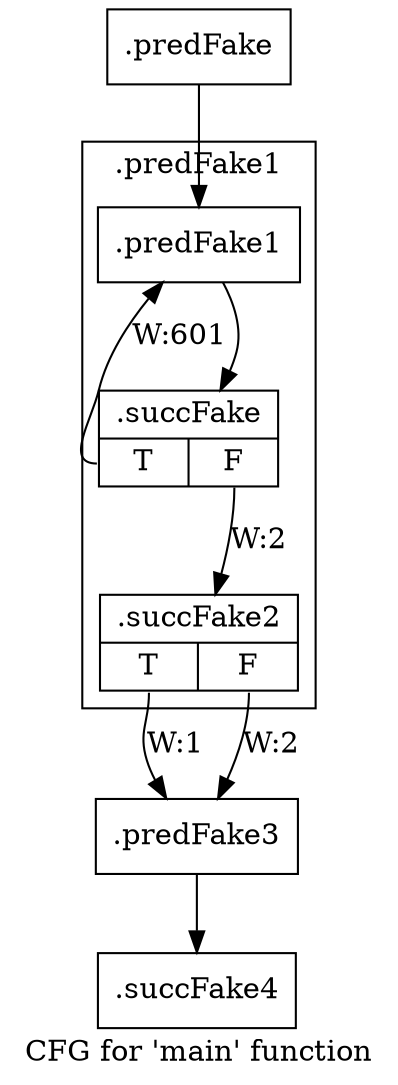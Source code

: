 digraph "CFG for 'main' function" {
	label="CFG for 'main' function";

	Node0x42fe910 [shape=record,filename="",linenumber="",label="{.predFake}"];
	Node0x42fe910 -> Node0x42fe960[ callList="" memoryops="" filename="../../../../fir_test.cpp" execusionnum="1"];
	Node0x430d360 [shape=record,filename="../../../../fir_test.cpp",linenumber="40",label="{.succFake2|{<s0>T|<s1>F}}"];
	Node0x430d360:s0 -> Node0x4306160[label="W:1" callList="" memoryops="" filename="../../../../fir_test.cpp" execusionnum="0"];
	Node0x430d360:s1 -> Node0x4306160[label="W:2" callList="" memoryops="" filename="../../../../fir_test.cpp" execusionnum="1"];
	Node0x4306160 [shape=record,filename="../../../../fir_test.cpp",linenumber="52",label="{.predFake3}"];
	Node0x4306160 -> Node0x43178a0[ callList="" memoryops="" filename="../../../../fir_test.cpp" execusionnum="1"];
	Node0x43178a0 [shape=record,filename="../../../../fir_test.cpp",linenumber="52",label="{.succFake4}"];
subgraph cluster_0 {
	label=".predFake1";
	tripcount="600";
	invocationtime="1";

	Node0x42fe960 [shape=record,filename="../../../../fir_test.cpp",linenumber="26",label="{.predFake1}"];
	Node0x42fe960 -> Node0x42dbd50[ callList="" memoryops="" filename="../../../../fir_test.cpp" execusionnum="601"];
	Node0x42dbd50 [shape=record,filename="../../../../fir_test.cpp",linenumber="26",label="{.succFake|{<s0>T|<s1>F}}"];
	Node0x42dbd50:s0 -> Node0x42fe960[label="W:601" callList="1:29" memoryops="" filename="../../../../fir_test.cpp" execusionnum="600"];
	Node0x42dbd50:s1 -> Node0x430d360[label="W:2" callList="" memoryops="" filename="../../../../fir_test.cpp" execusionnum="1"];
}
}
